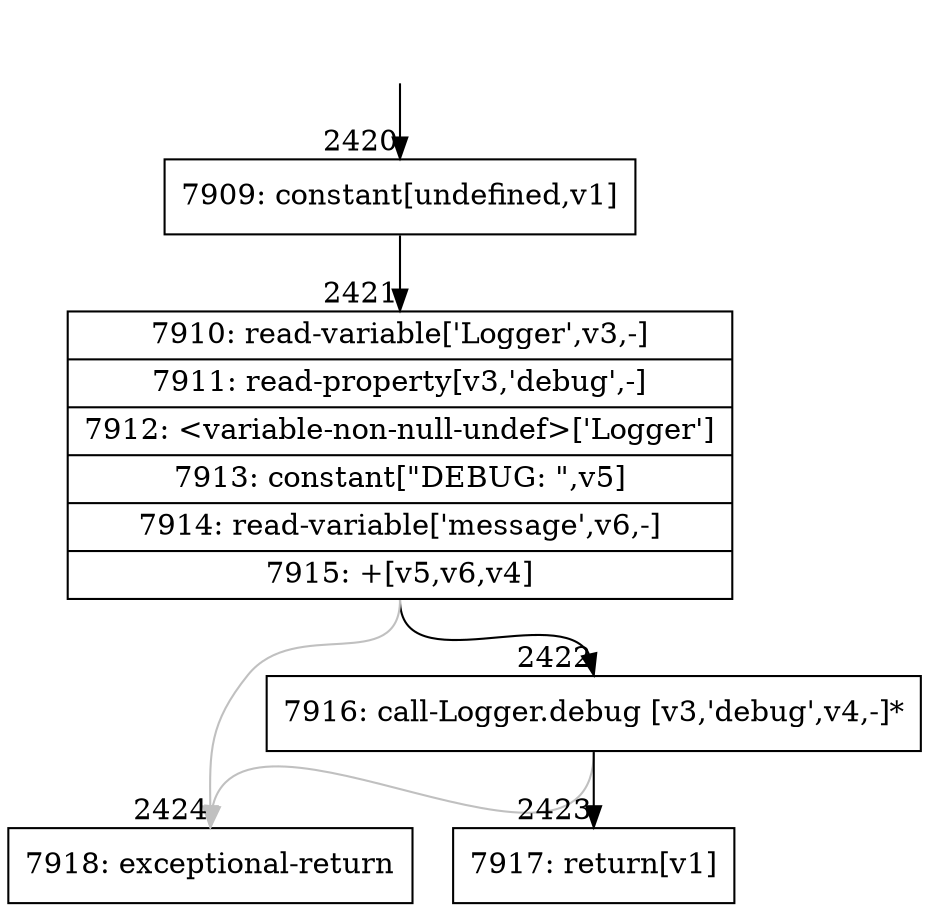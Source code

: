 digraph {
rankdir="TD"
BB_entry187[shape=none,label=""];
BB_entry187 -> BB2420 [tailport=s, headport=n, headlabel="    2420"]
BB2420 [shape=record label="{7909: constant[undefined,v1]}" ] 
BB2420 -> BB2421 [tailport=s, headport=n, headlabel="      2421"]
BB2421 [shape=record label="{7910: read-variable['Logger',v3,-]|7911: read-property[v3,'debug',-]|7912: \<variable-non-null-undef\>['Logger']|7913: constant[\"DEBUG: \",v5]|7914: read-variable['message',v6,-]|7915: +[v5,v6,v4]}" ] 
BB2421 -> BB2422 [tailport=s, headport=n, headlabel="      2422"]
BB2421 -> BB2424 [tailport=s, headport=n, color=gray, headlabel="      2424"]
BB2422 [shape=record label="{7916: call-Logger.debug [v3,'debug',v4,-]*}" ] 
BB2422 -> BB2423 [tailport=s, headport=n, headlabel="      2423"]
BB2422 -> BB2424 [tailport=s, headport=n, color=gray]
BB2423 [shape=record label="{7917: return[v1]}" ] 
BB2424 [shape=record label="{7918: exceptional-return}" ] 
//#$~ 3975
}
